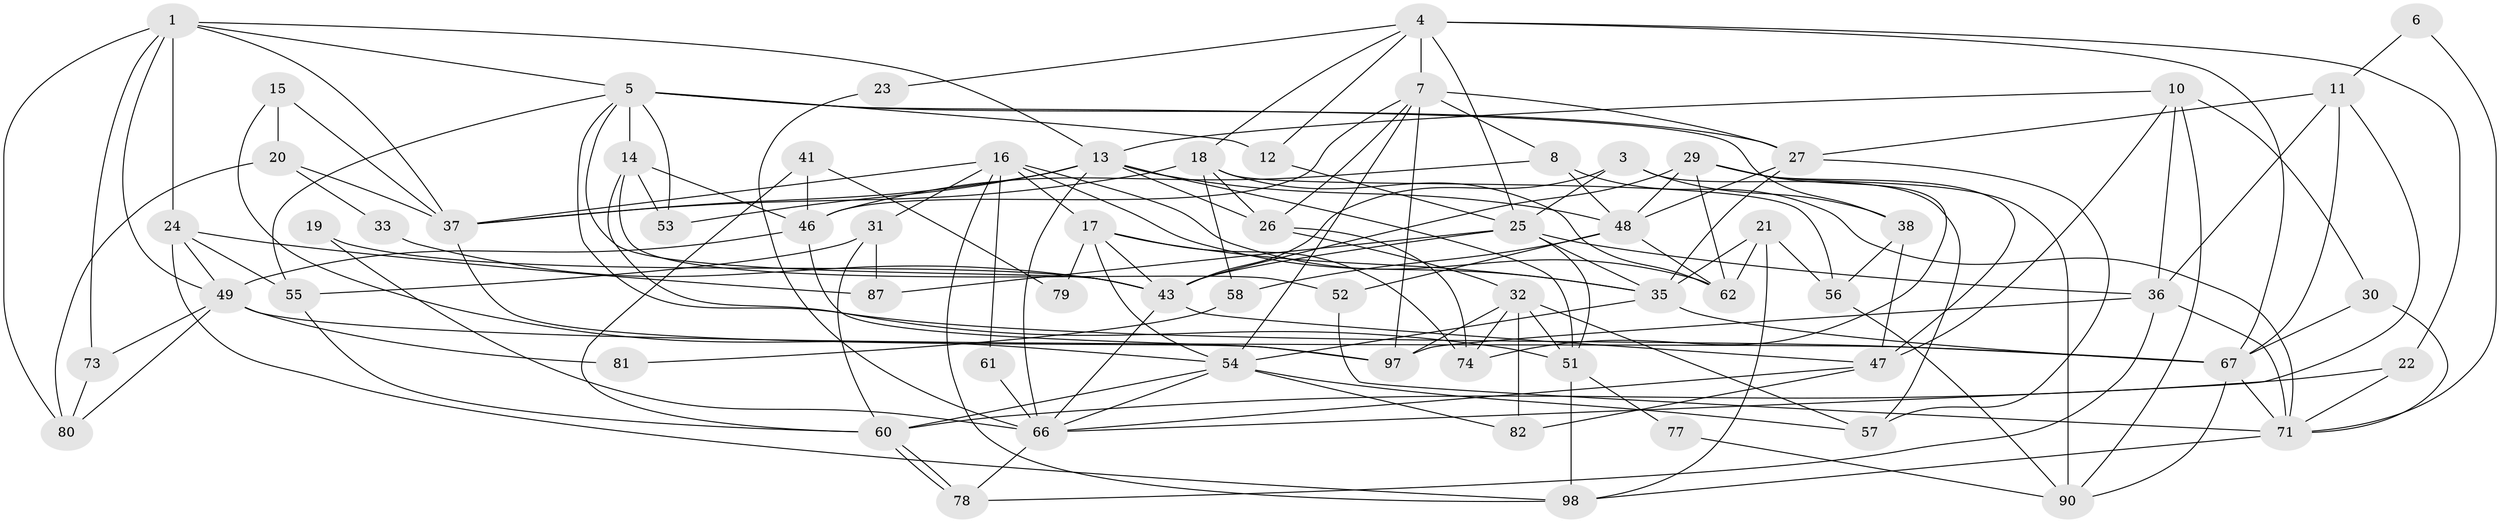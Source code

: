 // original degree distribution, {4: 0.31, 5: 0.18, 7: 0.05, 2: 0.14, 3: 0.23, 6: 0.09}
// Generated by graph-tools (version 1.1) at 2025/38/02/21/25 10:38:59]
// undirected, 66 vertices, 163 edges
graph export_dot {
graph [start="1"]
  node [color=gray90,style=filled];
  1 [super="+2"];
  3;
  4 [super="+9"];
  5 [super="+63"];
  6;
  7 [super="+34"];
  8;
  10 [super="+44"];
  11;
  12 [super="+64"];
  13 [super="+65"];
  14 [super="+99"];
  15;
  16 [super="+89"];
  17 [super="+96"];
  18 [super="+50"];
  19;
  20;
  21;
  22;
  23;
  24;
  25 [super="+28"];
  26 [super="+72"];
  27 [super="+39"];
  29 [super="+40"];
  30;
  31 [super="+59"];
  32;
  33;
  35 [super="+94"];
  36 [super="+45"];
  37 [super="+42"];
  38;
  41;
  43 [super="+91"];
  46 [super="+100"];
  47 [super="+86"];
  48 [super="+93"];
  49 [super="+70"];
  51;
  52;
  53;
  54 [super="+68"];
  55;
  56;
  57;
  58;
  60 [super="+83"];
  61;
  62 [super="+75"];
  66 [super="+69"];
  67 [super="+85"];
  71 [super="+76"];
  73 [super="+92"];
  74 [super="+88"];
  77;
  78 [super="+84"];
  79;
  80;
  81;
  82;
  87;
  90 [super="+95"];
  97;
  98;
  1 -- 24;
  1 -- 5;
  1 -- 13;
  1 -- 80;
  1 -- 49;
  1 -- 37;
  1 -- 73;
  3 -- 38;
  3 -- 57;
  3 -- 25;
  3 -- 43;
  4 -- 25;
  4 -- 12;
  4 -- 22;
  4 -- 23;
  4 -- 7;
  4 -- 67;
  4 -- 18;
  5 -- 43;
  5 -- 27;
  5 -- 38;
  5 -- 55;
  5 -- 14;
  5 -- 67;
  5 -- 53;
  5 -- 12;
  6 -- 11;
  6 -- 71;
  7 -- 97;
  7 -- 54;
  7 -- 46;
  7 -- 8;
  7 -- 26;
  7 -- 27;
  8 -- 48;
  8 -- 71;
  8 -- 46;
  10 -- 30;
  10 -- 47;
  10 -- 36;
  10 -- 13;
  10 -- 90;
  11 -- 36;
  11 -- 67;
  11 -- 66;
  11 -- 27;
  12 -- 25;
  13 -- 37;
  13 -- 48;
  13 -- 66;
  13 -- 51;
  13 -- 53;
  13 -- 26;
  14 -- 51;
  14 -- 52;
  14 -- 53;
  14 -- 46;
  15 -- 20;
  15 -- 54;
  15 -- 37;
  16 -- 98;
  16 -- 31;
  16 -- 61;
  16 -- 62;
  16 -- 37;
  16 -- 35;
  16 -- 17;
  17 -- 74;
  17 -- 43;
  17 -- 35;
  17 -- 54;
  17 -- 79;
  18 -- 26;
  18 -- 62;
  18 -- 37;
  18 -- 56;
  18 -- 58 [weight=2];
  19 -- 66;
  19 -- 43;
  20 -- 80;
  20 -- 33;
  20 -- 37;
  21 -- 98;
  21 -- 56;
  21 -- 62;
  21 -- 35;
  22 -- 60;
  22 -- 71;
  23 -- 66;
  24 -- 55;
  24 -- 87;
  24 -- 98;
  24 -- 49;
  25 -- 51;
  25 -- 35;
  25 -- 36;
  25 -- 87;
  25 -- 43;
  26 -- 74;
  26 -- 32;
  27 -- 35;
  27 -- 48 [weight=2];
  27 -- 57;
  29 -- 48;
  29 -- 90;
  29 -- 74;
  29 -- 62;
  29 -- 47;
  29 -- 43;
  30 -- 67;
  30 -- 71;
  31 -- 87;
  31 -- 55;
  31 -- 60;
  32 -- 51;
  32 -- 57;
  32 -- 82;
  32 -- 97;
  32 -- 74;
  33 -- 43;
  35 -- 67;
  35 -- 54;
  36 -- 97;
  36 -- 71;
  36 -- 78;
  37 -- 97;
  38 -- 56;
  38 -- 47;
  41 -- 46;
  41 -- 79;
  41 -- 60;
  43 -- 47;
  43 -- 66;
  46 -- 49;
  46 -- 97;
  47 -- 82;
  47 -- 66;
  48 -- 52;
  48 -- 58;
  48 -- 62;
  49 -- 73;
  49 -- 81;
  49 -- 80;
  49 -- 67;
  51 -- 98;
  51 -- 77;
  52 -- 71;
  54 -- 57;
  54 -- 82;
  54 -- 66;
  54 -- 60;
  55 -- 60;
  56 -- 90;
  58 -- 81;
  60 -- 78;
  60 -- 78;
  61 -- 66;
  66 -- 78;
  67 -- 71;
  67 -- 90;
  71 -- 98;
  73 -- 80;
  77 -- 90;
}
